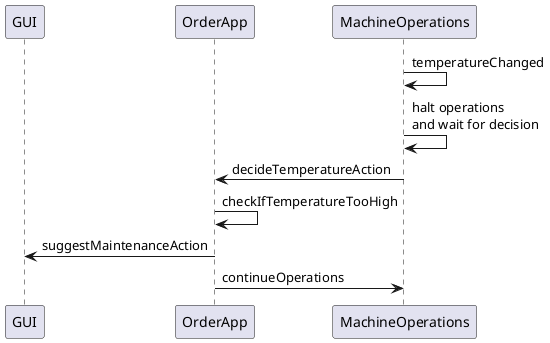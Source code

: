 @startuml basic_temperature_use_case

participant GUI order 1
participant OrderApp order 2
participant MachineOperations order 3

MachineOperations -> MachineOperations: temperatureChanged
MachineOperations -> MachineOperations: halt operations\nand wait for decision

MachineOperations -> OrderApp: decideTemperatureAction
OrderApp -> OrderApp: checkIfTemperatureTooHigh
OrderApp -> GUI: suggestMaintenanceAction
OrderApp -> MachineOperations: continueOperations

@enduml